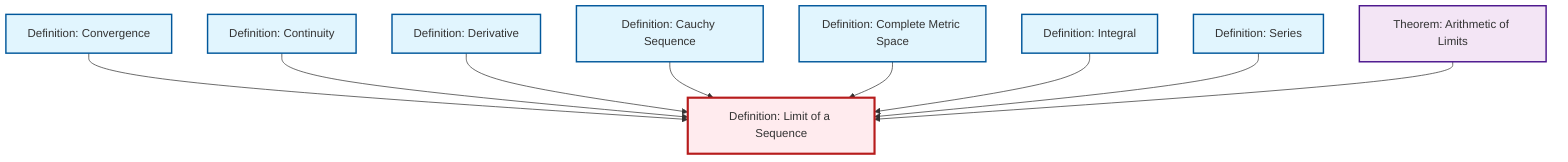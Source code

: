 graph TD
    classDef definition fill:#e1f5fe,stroke:#01579b,stroke-width:2px
    classDef theorem fill:#f3e5f5,stroke:#4a148c,stroke-width:2px
    classDef axiom fill:#fff3e0,stroke:#e65100,stroke-width:2px
    classDef example fill:#e8f5e9,stroke:#1b5e20,stroke-width:2px
    classDef current fill:#ffebee,stroke:#b71c1c,stroke-width:3px
    def-integral["Definition: Integral"]:::definition
    def-derivative["Definition: Derivative"]:::definition
    def-complete-metric-space["Definition: Complete Metric Space"]:::definition
    def-series["Definition: Series"]:::definition
    thm-limit-arithmetic["Theorem: Arithmetic of Limits"]:::theorem
    def-cauchy-sequence["Definition: Cauchy Sequence"]:::definition
    def-convergence["Definition: Convergence"]:::definition
    def-limit["Definition: Limit of a Sequence"]:::definition
    def-continuity["Definition: Continuity"]:::definition
    def-convergence --> def-limit
    def-continuity --> def-limit
    def-derivative --> def-limit
    def-cauchy-sequence --> def-limit
    def-complete-metric-space --> def-limit
    def-integral --> def-limit
    def-series --> def-limit
    thm-limit-arithmetic --> def-limit
    class def-limit current